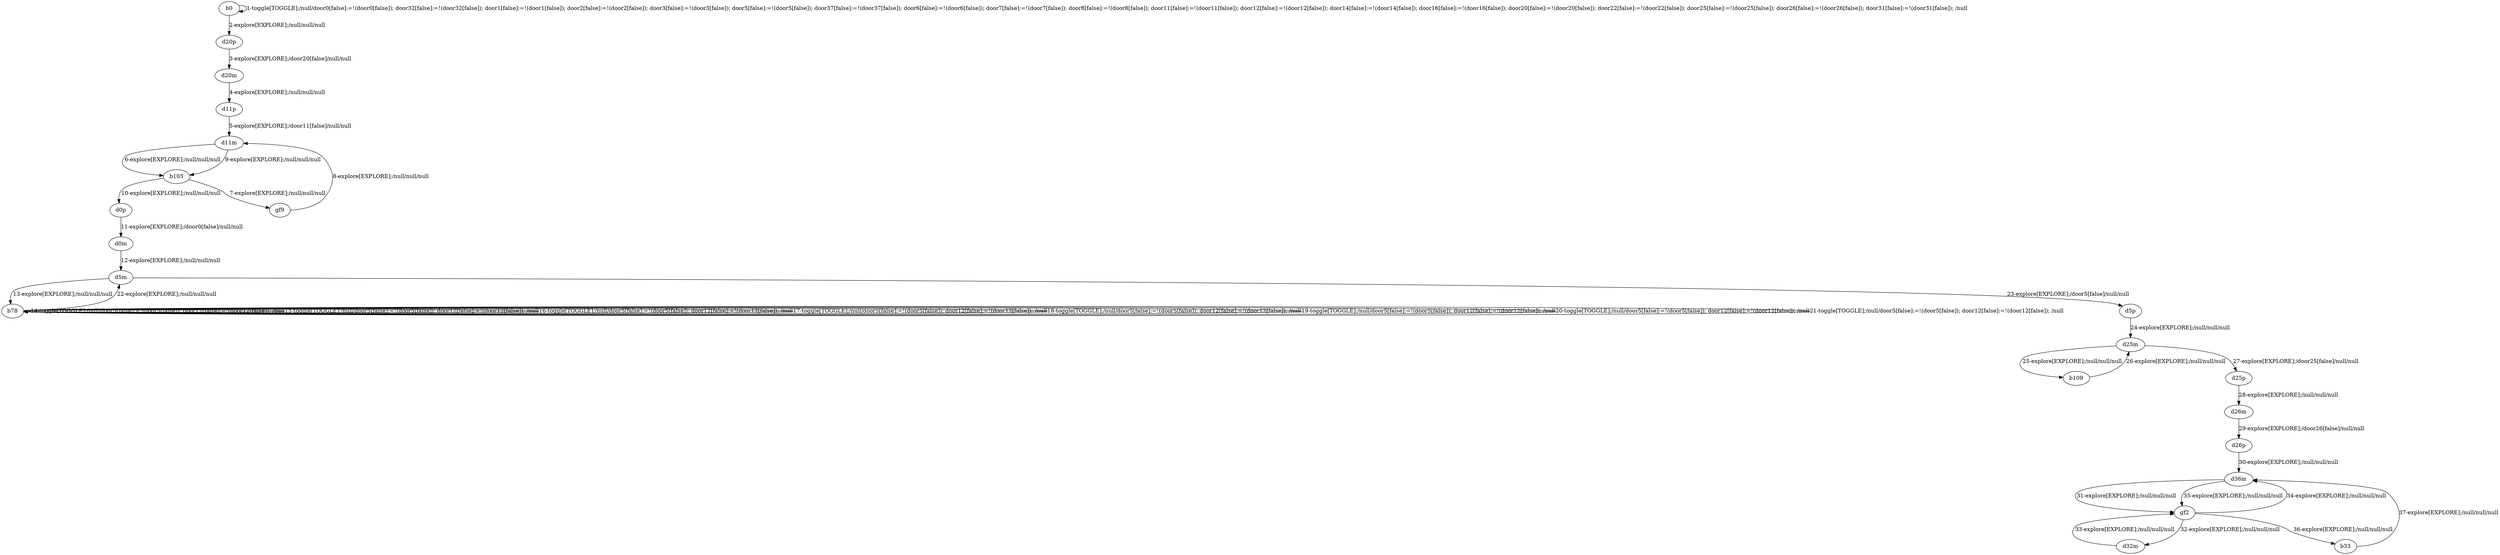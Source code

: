 # Total number of goals covered by this test: 2
# d36m --> gf2
# gf2 --> d36m

digraph g {
"b0" -> "b0" [label = "1-toggle[TOGGLE];/null/door0[false]:=!(door0[false]); door32[false]:=!(door32[false]); door1[false]:=!(door1[false]); door2[false]:=!(door2[false]); door3[false]:=!(door3[false]); door5[false]:=!(door5[false]); door37[false]:=!(door37[false]); door6[false]:=!(door6[false]); door7[false]:=!(door7[false]); door8[false]:=!(door8[false]); door11[false]:=!(door11[false]); door12[false]:=!(door12[false]); door14[false]:=!(door14[false]); door16[false]:=!(door16[false]); door20[false]:=!(door20[false]); door22[false]:=!(door22[false]); door25[false]:=!(door25[false]); door26[false]:=!(door26[false]); door31[false]:=!(door31[false]); /null"];
"b0" -> "d20p" [label = "2-explore[EXPLORE];/null/null/null"];
"d20p" -> "d20m" [label = "3-explore[EXPLORE];/door20[false]/null/null"];
"d20m" -> "d11p" [label = "4-explore[EXPLORE];/null/null/null"];
"d11p" -> "d11m" [label = "5-explore[EXPLORE];/door11[false]/null/null"];
"d11m" -> "b103" [label = "6-explore[EXPLORE];/null/null/null"];
"b103" -> "gf9" [label = "7-explore[EXPLORE];/null/null/null"];
"gf9" -> "d11m" [label = "8-explore[EXPLORE];/null/null/null"];
"d11m" -> "b103" [label = "9-explore[EXPLORE];/null/null/null"];
"b103" -> "d0p" [label = "10-explore[EXPLORE];/null/null/null"];
"d0p" -> "d0m" [label = "11-explore[EXPLORE];/door0[false]/null/null"];
"d0m" -> "d5m" [label = "12-explore[EXPLORE];/null/null/null"];
"d5m" -> "b78" [label = "13-explore[EXPLORE];/null/null/null"];
"b78" -> "b78" [label = "14-toggle[TOGGLE];/null/door5[false]:=!(door5[false]); door12[false]:=!(door12[false]); /null"];
"b78" -> "b78" [label = "15-toggle[TOGGLE];/null/door5[false]:=!(door5[false]); door12[false]:=!(door12[false]); /null"];
"b78" -> "b78" [label = "16-toggle[TOGGLE];/null/door5[false]:=!(door5[false]); door12[false]:=!(door12[false]); /null"];
"b78" -> "b78" [label = "17-toggle[TOGGLE];/null/door5[false]:=!(door5[false]); door12[false]:=!(door12[false]); /null"];
"b78" -> "b78" [label = "18-toggle[TOGGLE];/null/door5[false]:=!(door5[false]); door12[false]:=!(door12[false]); /null"];
"b78" -> "b78" [label = "19-toggle[TOGGLE];/null/door5[false]:=!(door5[false]); door12[false]:=!(door12[false]); /null"];
"b78" -> "b78" [label = "20-toggle[TOGGLE];/null/door5[false]:=!(door5[false]); door12[false]:=!(door12[false]); /null"];
"b78" -> "b78" [label = "21-toggle[TOGGLE];/null/door5[false]:=!(door5[false]); door12[false]:=!(door12[false]); /null"];
"b78" -> "d5m" [label = "22-explore[EXPLORE];/null/null/null"];
"d5m" -> "d5p" [label = "23-explore[EXPLORE];/door5[false]/null/null"];
"d5p" -> "d25m" [label = "24-explore[EXPLORE];/null/null/null"];
"d25m" -> "b109" [label = "25-explore[EXPLORE];/null/null/null"];
"b109" -> "d25m" [label = "26-explore[EXPLORE];/null/null/null"];
"d25m" -> "d25p" [label = "27-explore[EXPLORE];/door25[false]/null/null"];
"d25p" -> "d26m" [label = "28-explore[EXPLORE];/null/null/null"];
"d26m" -> "d26p" [label = "29-explore[EXPLORE];/door26[false]/null/null"];
"d26p" -> "d36m" [label = "30-explore[EXPLORE];/null/null/null"];
"d36m" -> "gf2" [label = "31-explore[EXPLORE];/null/null/null"];
"gf2" -> "d32m" [label = "32-explore[EXPLORE];/null/null/null"];
"d32m" -> "gf2" [label = "33-explore[EXPLORE];/null/null/null"];
"gf2" -> "d36m" [label = "34-explore[EXPLORE];/null/null/null"];
"d36m" -> "gf2" [label = "35-explore[EXPLORE];/null/null/null"];
"gf2" -> "b33" [label = "36-explore[EXPLORE];/null/null/null"];
"b33" -> "d36m" [label = "37-explore[EXPLORE];/null/null/null"];
}